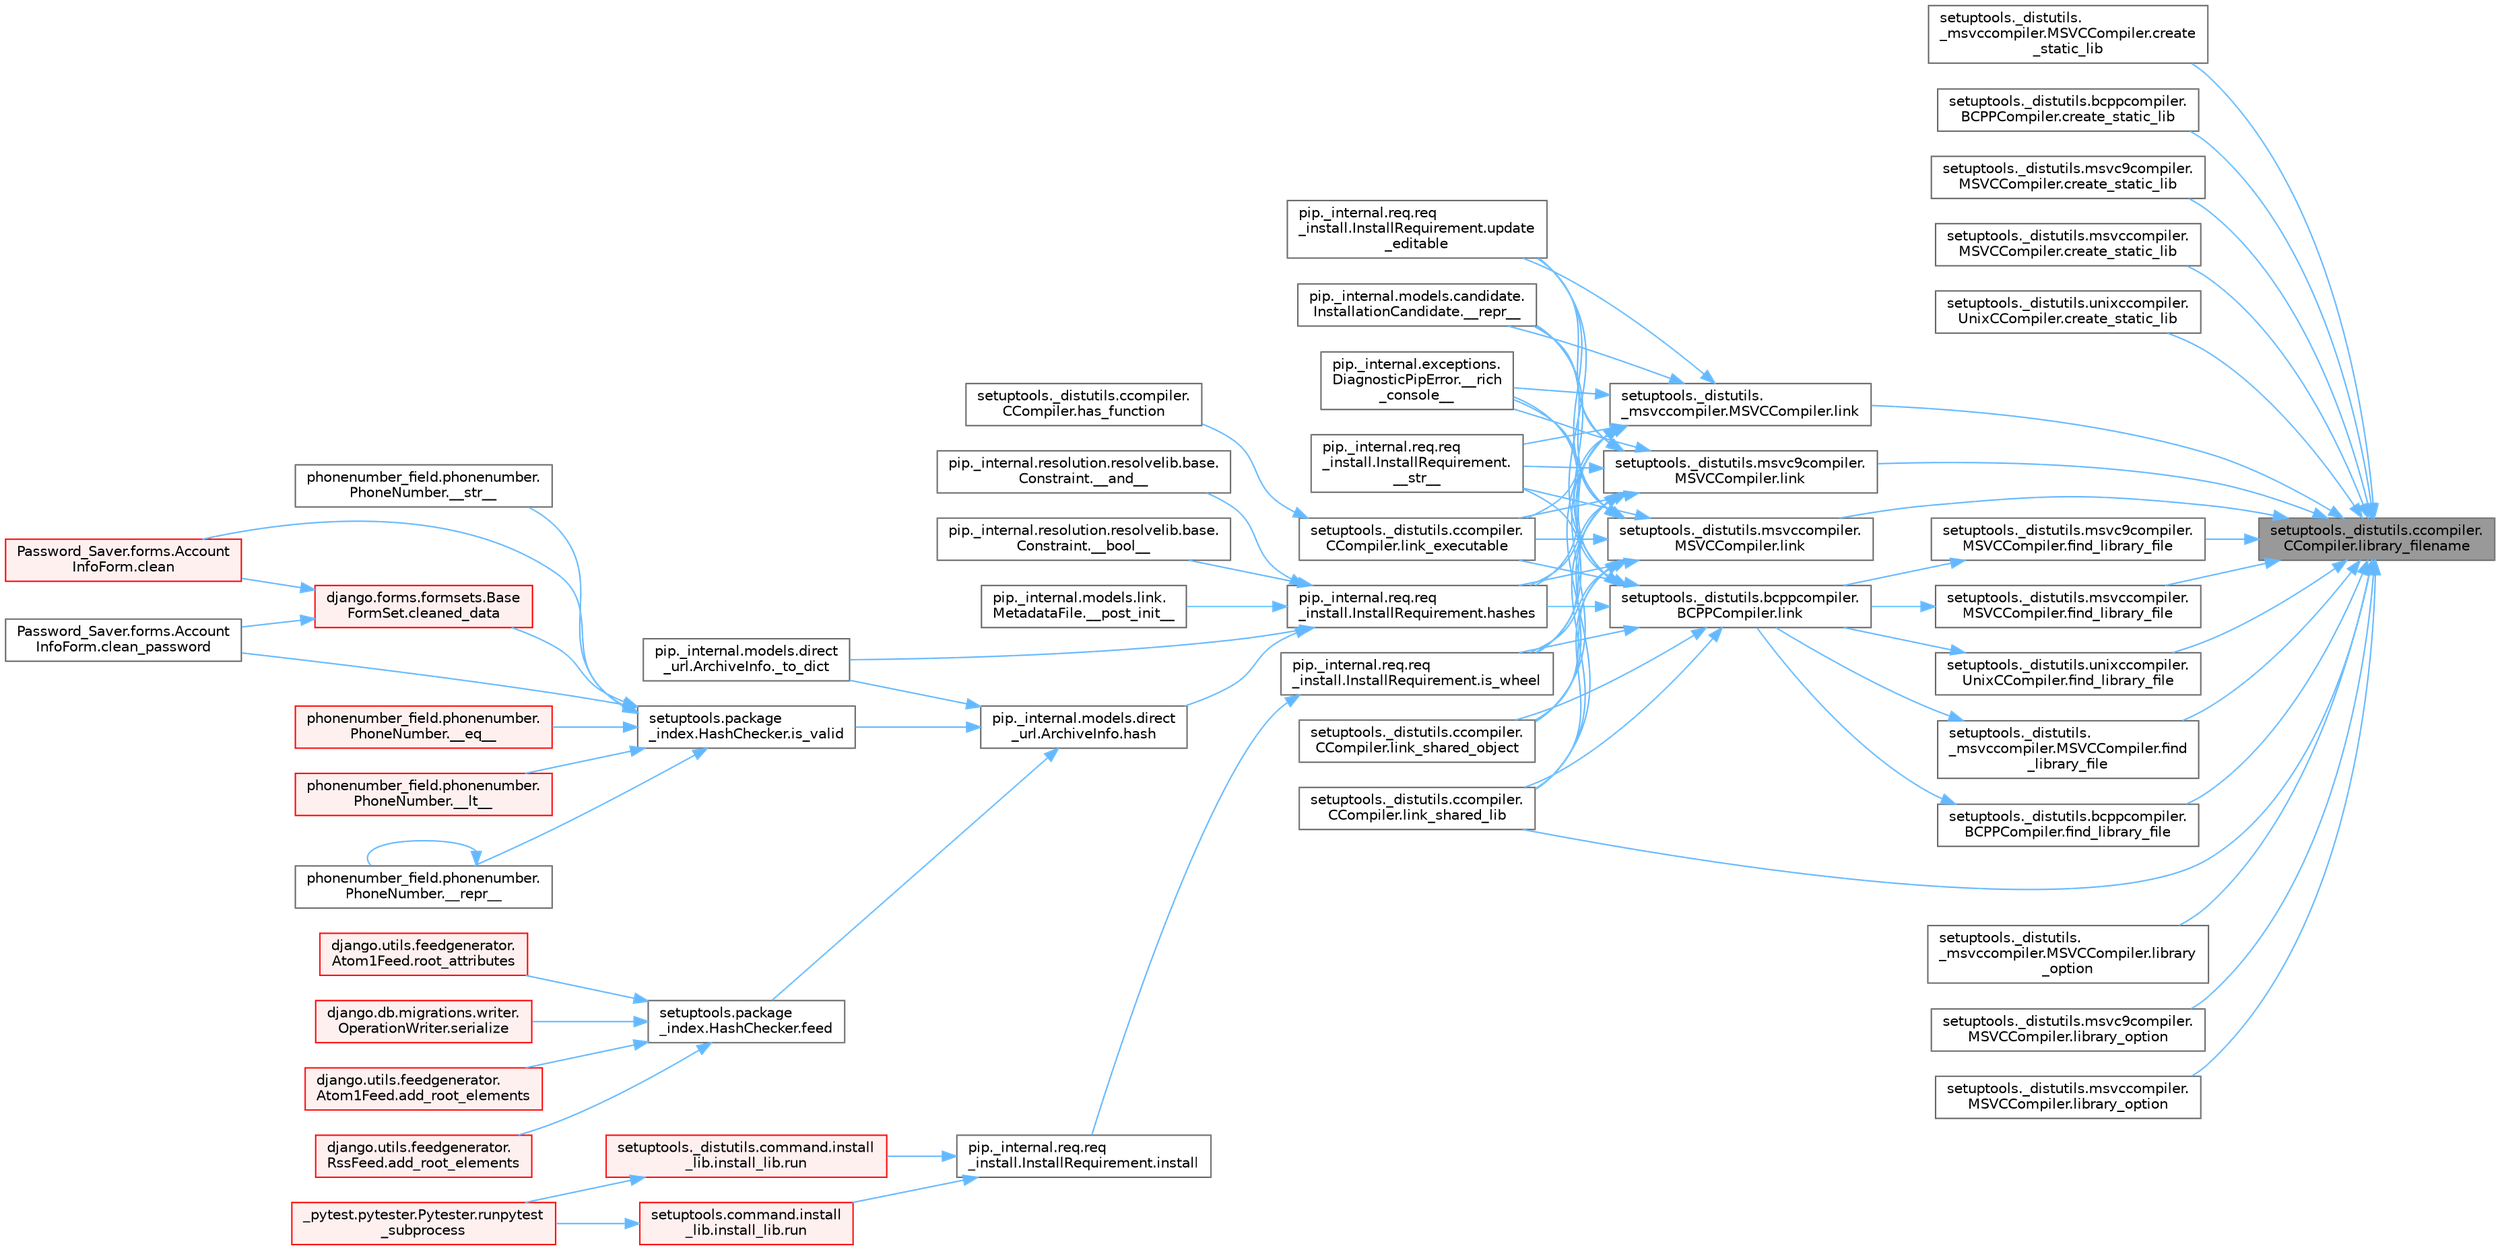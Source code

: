 digraph "setuptools._distutils.ccompiler.CCompiler.library_filename"
{
 // LATEX_PDF_SIZE
  bgcolor="transparent";
  edge [fontname=Helvetica,fontsize=10,labelfontname=Helvetica,labelfontsize=10];
  node [fontname=Helvetica,fontsize=10,shape=box,height=0.2,width=0.4];
  rankdir="RL";
  Node1 [id="Node000001",label="setuptools._distutils.ccompiler.\lCCompiler.library_filename",height=0.2,width=0.4,color="gray40", fillcolor="grey60", style="filled", fontcolor="black",tooltip=" "];
  Node1 -> Node2 [id="edge1_Node000001_Node000002",dir="back",color="steelblue1",style="solid",tooltip=" "];
  Node2 [id="Node000002",label="setuptools._distutils.\l_msvccompiler.MSVCCompiler.create\l_static_lib",height=0.2,width=0.4,color="grey40", fillcolor="white", style="filled",URL="$classsetuptools_1_1__distutils_1_1__msvccompiler_1_1_m_s_v_c_compiler.html#ae04525e6f7fa5d4367174897343b46a8",tooltip=" "];
  Node1 -> Node3 [id="edge2_Node000001_Node000003",dir="back",color="steelblue1",style="solid",tooltip=" "];
  Node3 [id="Node000003",label="setuptools._distutils.bcppcompiler.\lBCPPCompiler.create_static_lib",height=0.2,width=0.4,color="grey40", fillcolor="white", style="filled",URL="$classsetuptools_1_1__distutils_1_1bcppcompiler_1_1_b_c_p_p_compiler.html#a873b19ffe759cd975c99a0a1fee7d59b",tooltip=" "];
  Node1 -> Node4 [id="edge3_Node000001_Node000004",dir="back",color="steelblue1",style="solid",tooltip=" "];
  Node4 [id="Node000004",label="setuptools._distutils.msvc9compiler.\lMSVCCompiler.create_static_lib",height=0.2,width=0.4,color="grey40", fillcolor="white", style="filled",URL="$classsetuptools_1_1__distutils_1_1msvc9compiler_1_1_m_s_v_c_compiler.html#ac17cc8956aa2747a4dcf61e7bc8cffe2",tooltip=" "];
  Node1 -> Node5 [id="edge4_Node000001_Node000005",dir="back",color="steelblue1",style="solid",tooltip=" "];
  Node5 [id="Node000005",label="setuptools._distutils.msvccompiler.\lMSVCCompiler.create_static_lib",height=0.2,width=0.4,color="grey40", fillcolor="white", style="filled",URL="$classsetuptools_1_1__distutils_1_1msvccompiler_1_1_m_s_v_c_compiler.html#ad83a7cd8231307ea7189e8344bfd98bf",tooltip=" "];
  Node1 -> Node6 [id="edge5_Node000001_Node000006",dir="back",color="steelblue1",style="solid",tooltip=" "];
  Node6 [id="Node000006",label="setuptools._distutils.unixccompiler.\lUnixCCompiler.create_static_lib",height=0.2,width=0.4,color="grey40", fillcolor="white", style="filled",URL="$classsetuptools_1_1__distutils_1_1unixccompiler_1_1_unix_c_compiler.html#a0ba22327abb7825739432e0a60737090",tooltip=" "];
  Node1 -> Node7 [id="edge6_Node000001_Node000007",dir="back",color="steelblue1",style="solid",tooltip=" "];
  Node7 [id="Node000007",label="setuptools._distutils.\l_msvccompiler.MSVCCompiler.find\l_library_file",height=0.2,width=0.4,color="grey40", fillcolor="white", style="filled",URL="$classsetuptools_1_1__distutils_1_1__msvccompiler_1_1_m_s_v_c_compiler.html#a4750f5c6d65e2683d1bf8a7ada38920b",tooltip=" "];
  Node7 -> Node8 [id="edge7_Node000007_Node000008",dir="back",color="steelblue1",style="solid",tooltip=" "];
  Node8 [id="Node000008",label="setuptools._distutils.bcppcompiler.\lBCPPCompiler.link",height=0.2,width=0.4,color="grey40", fillcolor="white", style="filled",URL="$classsetuptools_1_1__distutils_1_1bcppcompiler_1_1_b_c_p_p_compiler.html#a9207773d36ecabdd197469c6dcff5e41",tooltip=" "];
  Node8 -> Node9 [id="edge8_Node000008_Node000009",dir="back",color="steelblue1",style="solid",tooltip=" "];
  Node9 [id="Node000009",label="pip._internal.models.candidate.\lInstallationCandidate.__repr__",height=0.2,width=0.4,color="grey40", fillcolor="white", style="filled",URL="$classpip_1_1__internal_1_1models_1_1candidate_1_1_installation_candidate.html#a49ee1c1d2c89b1877a103e615b0b1d0b",tooltip=" "];
  Node8 -> Node10 [id="edge9_Node000008_Node000010",dir="back",color="steelblue1",style="solid",tooltip=" "];
  Node10 [id="Node000010",label="pip._internal.exceptions.\lDiagnosticPipError.__rich\l_console__",height=0.2,width=0.4,color="grey40", fillcolor="white", style="filled",URL="$classpip_1_1__internal_1_1exceptions_1_1_diagnostic_pip_error.html#ae53a5c1fbcdadc8c58ac65565862d7a7",tooltip=" "];
  Node8 -> Node11 [id="edge10_Node000008_Node000011",dir="back",color="steelblue1",style="solid",tooltip=" "];
  Node11 [id="Node000011",label="pip._internal.req.req\l_install.InstallRequirement.\l__str__",height=0.2,width=0.4,color="grey40", fillcolor="white", style="filled",URL="$classpip_1_1__internal_1_1req_1_1req__install_1_1_install_requirement.html#a837c246def32f68224a9bdf67f3371e8",tooltip=" "];
  Node8 -> Node12 [id="edge11_Node000008_Node000012",dir="back",color="steelblue1",style="solid",tooltip=" "];
  Node12 [id="Node000012",label="pip._internal.req.req\l_install.InstallRequirement.hashes",height=0.2,width=0.4,color="grey40", fillcolor="white", style="filled",URL="$classpip_1_1__internal_1_1req_1_1req__install_1_1_install_requirement.html#acf56120e2e7c5046433147b7b496f74a",tooltip=" "];
  Node12 -> Node13 [id="edge12_Node000012_Node000013",dir="back",color="steelblue1",style="solid",tooltip=" "];
  Node13 [id="Node000013",label="pip._internal.resolution.resolvelib.base.\lConstraint.__and__",height=0.2,width=0.4,color="grey40", fillcolor="white", style="filled",URL="$classpip_1_1__internal_1_1resolution_1_1resolvelib_1_1base_1_1_constraint.html#a6a014a615d01e4823837a933a1e10cd8",tooltip=" "];
  Node12 -> Node14 [id="edge13_Node000012_Node000014",dir="back",color="steelblue1",style="solid",tooltip=" "];
  Node14 [id="Node000014",label="pip._internal.resolution.resolvelib.base.\lConstraint.__bool__",height=0.2,width=0.4,color="grey40", fillcolor="white", style="filled",URL="$classpip_1_1__internal_1_1resolution_1_1resolvelib_1_1base_1_1_constraint.html#aa151e2f58ee25c81c0cf99eeea9961a3",tooltip=" "];
  Node12 -> Node15 [id="edge14_Node000012_Node000015",dir="back",color="steelblue1",style="solid",tooltip=" "];
  Node15 [id="Node000015",label="pip._internal.models.link.\lMetadataFile.__post_init__",height=0.2,width=0.4,color="grey40", fillcolor="white", style="filled",URL="$classpip_1_1__internal_1_1models_1_1link_1_1_metadata_file.html#a333d77e50eebbeaecb3de74832c93acb",tooltip=" "];
  Node12 -> Node16 [id="edge15_Node000012_Node000016",dir="back",color="steelblue1",style="solid",tooltip=" "];
  Node16 [id="Node000016",label="pip._internal.models.direct\l_url.ArchiveInfo._to_dict",height=0.2,width=0.4,color="grey40", fillcolor="white", style="filled",URL="$classpip_1_1__internal_1_1models_1_1direct__url_1_1_archive_info.html#a82995fa288f407da7d68e9cdc5d241ea",tooltip=" "];
  Node12 -> Node17 [id="edge16_Node000012_Node000017",dir="back",color="steelblue1",style="solid",tooltip=" "];
  Node17 [id="Node000017",label="pip._internal.models.direct\l_url.ArchiveInfo.hash",height=0.2,width=0.4,color="grey40", fillcolor="white", style="filled",URL="$classpip_1_1__internal_1_1models_1_1direct__url_1_1_archive_info.html#a57b11be2643e2f72c5d69051ce2157c8",tooltip=" "];
  Node17 -> Node16 [id="edge17_Node000017_Node000016",dir="back",color="steelblue1",style="solid",tooltip=" "];
  Node17 -> Node18 [id="edge18_Node000017_Node000018",dir="back",color="steelblue1",style="solid",tooltip=" "];
  Node18 [id="Node000018",label="setuptools.package\l_index.HashChecker.feed",height=0.2,width=0.4,color="grey40", fillcolor="white", style="filled",URL="$classsetuptools_1_1package__index_1_1_hash_checker.html#a3ec99380a94d03eec3c5f5dae02233be",tooltip=" "];
  Node18 -> Node19 [id="edge19_Node000018_Node000019",dir="back",color="steelblue1",style="solid",tooltip=" "];
  Node19 [id="Node000019",label="django.utils.feedgenerator.\lAtom1Feed.add_root_elements",height=0.2,width=0.4,color="red", fillcolor="#FFF0F0", style="filled",URL="$classdjango_1_1utils_1_1feedgenerator_1_1_atom1_feed.html#a3f861beae65b2c1d07d6192175be850e",tooltip=" "];
  Node18 -> Node1730 [id="edge20_Node000018_Node001730",dir="back",color="steelblue1",style="solid",tooltip=" "];
  Node1730 [id="Node001730",label="django.utils.feedgenerator.\lRssFeed.add_root_elements",height=0.2,width=0.4,color="red", fillcolor="#FFF0F0", style="filled",URL="$classdjango_1_1utils_1_1feedgenerator_1_1_rss_feed.html#afe28a1e8efc5fc065f74b4277a43663e",tooltip=" "];
  Node18 -> Node1732 [id="edge21_Node000018_Node001732",dir="back",color="steelblue1",style="solid",tooltip=" "];
  Node1732 [id="Node001732",label="django.utils.feedgenerator.\lAtom1Feed.root_attributes",height=0.2,width=0.4,color="red", fillcolor="#FFF0F0", style="filled",URL="$classdjango_1_1utils_1_1feedgenerator_1_1_atom1_feed.html#a8ea06279a106db871795893125306409",tooltip=" "];
  Node18 -> Node1001 [id="edge22_Node000018_Node001001",dir="back",color="steelblue1",style="solid",tooltip=" "];
  Node1001 [id="Node001001",label="django.db.migrations.writer.\lOperationWriter.serialize",height=0.2,width=0.4,color="red", fillcolor="#FFF0F0", style="filled",URL="$classdjango_1_1db_1_1migrations_1_1writer_1_1_operation_writer.html#a866e8d13e1c54a35d74e9a6b0383b2f8",tooltip=" "];
  Node17 -> Node3180 [id="edge23_Node000017_Node003180",dir="back",color="steelblue1",style="solid",tooltip=" "];
  Node3180 [id="Node003180",label="setuptools.package\l_index.HashChecker.is_valid",height=0.2,width=0.4,color="grey40", fillcolor="white", style="filled",URL="$classsetuptools_1_1package__index_1_1_hash_checker.html#adaab57af90d7d0a3b5aa4e6d0449aef5",tooltip=" "];
  Node3180 -> Node1745 [id="edge24_Node003180_Node001745",dir="back",color="steelblue1",style="solid",tooltip=" "];
  Node1745 [id="Node001745",label="phonenumber_field.phonenumber.\lPhoneNumber.__eq__",height=0.2,width=0.4,color="red", fillcolor="#FFF0F0", style="filled",URL="$classphonenumber__field_1_1phonenumber_1_1_phone_number.html#a999c32cd1bfa2dd5c7df70781b09c68b",tooltip=" "];
  Node3180 -> Node1746 [id="edge25_Node003180_Node001746",dir="back",color="steelblue1",style="solid",tooltip=" "];
  Node1746 [id="Node001746",label="phonenumber_field.phonenumber.\lPhoneNumber.__lt__",height=0.2,width=0.4,color="red", fillcolor="#FFF0F0", style="filled",URL="$classphonenumber__field_1_1phonenumber_1_1_phone_number.html#ab94d02fbeda1355644c6c1b3d6f3d9ba",tooltip=" "];
  Node3180 -> Node1747 [id="edge26_Node003180_Node001747",dir="back",color="steelblue1",style="solid",tooltip=" "];
  Node1747 [id="Node001747",label="phonenumber_field.phonenumber.\lPhoneNumber.__repr__",height=0.2,width=0.4,color="grey40", fillcolor="white", style="filled",URL="$classphonenumber__field_1_1phonenumber_1_1_phone_number.html#a5420c965a5ecfad87cb6bce245cd91a5",tooltip=" "];
  Node1747 -> Node1747 [id="edge27_Node001747_Node001747",dir="back",color="steelblue1",style="solid",tooltip=" "];
  Node3180 -> Node1748 [id="edge28_Node003180_Node001748",dir="back",color="steelblue1",style="solid",tooltip=" "];
  Node1748 [id="Node001748",label="phonenumber_field.phonenumber.\lPhoneNumber.__str__",height=0.2,width=0.4,color="grey40", fillcolor="white", style="filled",URL="$classphonenumber__field_1_1phonenumber_1_1_phone_number.html#a773f55fba29310ea2218e4bbca83ba6d",tooltip=" "];
  Node3180 -> Node1749 [id="edge29_Node003180_Node001749",dir="back",color="steelblue1",style="solid",tooltip=" "];
  Node1749 [id="Node001749",label="Password_Saver.forms.Account\lInfoForm.clean",height=0.2,width=0.4,color="red", fillcolor="#FFF0F0", style="filled",URL="$class_password___saver_1_1forms_1_1_account_info_form.html#a89126d6030ebafc64c8aeeb352113c54",tooltip=" "];
  Node3180 -> Node1750 [id="edge30_Node003180_Node001750",dir="back",color="steelblue1",style="solid",tooltip=" "];
  Node1750 [id="Node001750",label="Password_Saver.forms.Account\lInfoForm.clean_password",height=0.2,width=0.4,color="grey40", fillcolor="white", style="filled",URL="$class_password___saver_1_1forms_1_1_account_info_form.html#a6397d8e90a910bed34ed0ebcf5f74a4e",tooltip=" "];
  Node3180 -> Node263 [id="edge31_Node003180_Node000263",dir="back",color="steelblue1",style="solid",tooltip=" "];
  Node263 [id="Node000263",label="django.forms.formsets.Base\lFormSet.cleaned_data",height=0.2,width=0.4,color="red", fillcolor="#FFF0F0", style="filled",URL="$classdjango_1_1forms_1_1formsets_1_1_base_form_set.html#ae51d85dd3faa160668adba372c4e87f7",tooltip=" "];
  Node263 -> Node1749 [id="edge32_Node000263_Node001749",dir="back",color="steelblue1",style="solid",tooltip=" "];
  Node263 -> Node1750 [id="edge33_Node000263_Node001750",dir="back",color="steelblue1",style="solid",tooltip=" "];
  Node8 -> Node85 [id="edge34_Node000008_Node000085",dir="back",color="steelblue1",style="solid",tooltip=" "];
  Node85 [id="Node000085",label="pip._internal.req.req\l_install.InstallRequirement.is_wheel",height=0.2,width=0.4,color="grey40", fillcolor="white", style="filled",URL="$classpip_1_1__internal_1_1req_1_1req__install_1_1_install_requirement.html#a96a0dcbdfe1836b1f995bbd2bed7a64a",tooltip=" "];
  Node85 -> Node86 [id="edge35_Node000085_Node000086",dir="back",color="steelblue1",style="solid",tooltip=" "];
  Node86 [id="Node000086",label="pip._internal.req.req\l_install.InstallRequirement.install",height=0.2,width=0.4,color="grey40", fillcolor="white", style="filled",URL="$classpip_1_1__internal_1_1req_1_1req__install_1_1_install_requirement.html#a318000d0045df8d4eb514dc87b6a366f",tooltip=" "];
  Node86 -> Node87 [id="edge36_Node000086_Node000087",dir="back",color="steelblue1",style="solid",tooltip=" "];
  Node87 [id="Node000087",label="setuptools._distutils.command.install\l_lib.install_lib.run",height=0.2,width=0.4,color="red", fillcolor="#FFF0F0", style="filled",URL="$classsetuptools_1_1__distutils_1_1command_1_1install__lib_1_1install__lib.html#aedc0eea27e626a25be51489b2cc77c40",tooltip=" "];
  Node87 -> Node69 [id="edge37_Node000087_Node000069",dir="back",color="steelblue1",style="solid",tooltip=" "];
  Node69 [id="Node000069",label="_pytest.pytester.Pytester.runpytest\l_subprocess",height=0.2,width=0.4,color="red", fillcolor="#FFF0F0", style="filled",URL="$class__pytest_1_1pytester_1_1_pytester.html#a59323c6d6a1469a1206f1c0b8fce99c9",tooltip=" "];
  Node86 -> Node88 [id="edge38_Node000086_Node000088",dir="back",color="steelblue1",style="solid",tooltip=" "];
  Node88 [id="Node000088",label="setuptools.command.install\l_lib.install_lib.run",height=0.2,width=0.4,color="red", fillcolor="#FFF0F0", style="filled",URL="$classsetuptools_1_1command_1_1install__lib_1_1install__lib.html#a50c62121b7ed69229e4cf2d331ff5fa3",tooltip=" "];
  Node88 -> Node69 [id="edge39_Node000088_Node000069",dir="back",color="steelblue1",style="solid",tooltip=" "];
  Node8 -> Node89 [id="edge40_Node000008_Node000089",dir="back",color="steelblue1",style="solid",tooltip=" "];
  Node89 [id="Node000089",label="setuptools._distutils.ccompiler.\lCCompiler.link_executable",height=0.2,width=0.4,color="grey40", fillcolor="white", style="filled",URL="$classsetuptools_1_1__distutils_1_1ccompiler_1_1_c_compiler.html#a7304f11cc32fac2f8c39932128e42fb0",tooltip=" "];
  Node89 -> Node90 [id="edge41_Node000089_Node000090",dir="back",color="steelblue1",style="solid",tooltip=" "];
  Node90 [id="Node000090",label="setuptools._distutils.ccompiler.\lCCompiler.has_function",height=0.2,width=0.4,color="grey40", fillcolor="white", style="filled",URL="$classsetuptools_1_1__distutils_1_1ccompiler_1_1_c_compiler.html#a095ee5df0f2e6a387621f10c17949738",tooltip=" "];
  Node8 -> Node91 [id="edge42_Node000008_Node000091",dir="back",color="steelblue1",style="solid",tooltip=" "];
  Node91 [id="Node000091",label="setuptools._distutils.ccompiler.\lCCompiler.link_shared_lib",height=0.2,width=0.4,color="grey40", fillcolor="white", style="filled",URL="$classsetuptools_1_1__distutils_1_1ccompiler_1_1_c_compiler.html#a6b3ac860646728c62f543f13a0b53887",tooltip=" "];
  Node8 -> Node92 [id="edge43_Node000008_Node000092",dir="back",color="steelblue1",style="solid",tooltip=" "];
  Node92 [id="Node000092",label="setuptools._distutils.ccompiler.\lCCompiler.link_shared_object",height=0.2,width=0.4,color="grey40", fillcolor="white", style="filled",URL="$classsetuptools_1_1__distutils_1_1ccompiler_1_1_c_compiler.html#a4ac0db2684041f9f4cfb641037b0ba4d",tooltip=" "];
  Node8 -> Node93 [id="edge44_Node000008_Node000093",dir="back",color="steelblue1",style="solid",tooltip=" "];
  Node93 [id="Node000093",label="pip._internal.req.req\l_install.InstallRequirement.update\l_editable",height=0.2,width=0.4,color="grey40", fillcolor="white", style="filled",URL="$classpip_1_1__internal_1_1req_1_1req__install_1_1_install_requirement.html#a138ffc98065172cbd29af90e6cd25871",tooltip=" "];
  Node1 -> Node3181 [id="edge45_Node000001_Node003181",dir="back",color="steelblue1",style="solid",tooltip=" "];
  Node3181 [id="Node003181",label="setuptools._distutils.bcppcompiler.\lBCPPCompiler.find_library_file",height=0.2,width=0.4,color="grey40", fillcolor="white", style="filled",URL="$classsetuptools_1_1__distutils_1_1bcppcompiler_1_1_b_c_p_p_compiler.html#a635334e46916190285839b803ba1787c",tooltip=" "];
  Node3181 -> Node8 [id="edge46_Node003181_Node000008",dir="back",color="steelblue1",style="solid",tooltip=" "];
  Node1 -> Node3182 [id="edge47_Node000001_Node003182",dir="back",color="steelblue1",style="solid",tooltip=" "];
  Node3182 [id="Node003182",label="setuptools._distutils.msvc9compiler.\lMSVCCompiler.find_library_file",height=0.2,width=0.4,color="grey40", fillcolor="white", style="filled",URL="$classsetuptools_1_1__distutils_1_1msvc9compiler_1_1_m_s_v_c_compiler.html#aec331991bd0bf1b37b7ce810f7fc4b19",tooltip=" "];
  Node3182 -> Node8 [id="edge48_Node003182_Node000008",dir="back",color="steelblue1",style="solid",tooltip=" "];
  Node1 -> Node3183 [id="edge49_Node000001_Node003183",dir="back",color="steelblue1",style="solid",tooltip=" "];
  Node3183 [id="Node003183",label="setuptools._distutils.msvccompiler.\lMSVCCompiler.find_library_file",height=0.2,width=0.4,color="grey40", fillcolor="white", style="filled",URL="$classsetuptools_1_1__distutils_1_1msvccompiler_1_1_m_s_v_c_compiler.html#a0724084f614ff956445268be24b2e0d5",tooltip=" "];
  Node3183 -> Node8 [id="edge50_Node003183_Node000008",dir="back",color="steelblue1",style="solid",tooltip=" "];
  Node1 -> Node3184 [id="edge51_Node000001_Node003184",dir="back",color="steelblue1",style="solid",tooltip=" "];
  Node3184 [id="Node003184",label="setuptools._distutils.unixccompiler.\lUnixCCompiler.find_library_file",height=0.2,width=0.4,color="grey40", fillcolor="white", style="filled",URL="$classsetuptools_1_1__distutils_1_1unixccompiler_1_1_unix_c_compiler.html#a1deb6fd711d4b115d02520bab1ec3e0c",tooltip=" "];
  Node3184 -> Node8 [id="edge52_Node003184_Node000008",dir="back",color="steelblue1",style="solid",tooltip=" "];
  Node1 -> Node3185 [id="edge53_Node000001_Node003185",dir="back",color="steelblue1",style="solid",tooltip=" "];
  Node3185 [id="Node003185",label="setuptools._distutils.\l_msvccompiler.MSVCCompiler.library\l_option",height=0.2,width=0.4,color="grey40", fillcolor="white", style="filled",URL="$classsetuptools_1_1__distutils_1_1__msvccompiler_1_1_m_s_v_c_compiler.html#a3f370edc868d09d0cfdca2faab503d3a",tooltip=" "];
  Node1 -> Node3186 [id="edge54_Node000001_Node003186",dir="back",color="steelblue1",style="solid",tooltip=" "];
  Node3186 [id="Node003186",label="setuptools._distutils.msvc9compiler.\lMSVCCompiler.library_option",height=0.2,width=0.4,color="grey40", fillcolor="white", style="filled",URL="$classsetuptools_1_1__distutils_1_1msvc9compiler_1_1_m_s_v_c_compiler.html#ae67300996893bfc1bb20dce8c17fdeb5",tooltip=" "];
  Node1 -> Node3187 [id="edge55_Node000001_Node003187",dir="back",color="steelblue1",style="solid",tooltip=" "];
  Node3187 [id="Node003187",label="setuptools._distutils.msvccompiler.\lMSVCCompiler.library_option",height=0.2,width=0.4,color="grey40", fillcolor="white", style="filled",URL="$classsetuptools_1_1__distutils_1_1msvccompiler_1_1_m_s_v_c_compiler.html#a7678cb91f6435140cd4767b5f0edbf48",tooltip=" "];
  Node1 -> Node1656 [id="edge56_Node000001_Node001656",dir="back",color="steelblue1",style="solid",tooltip=" "];
  Node1656 [id="Node001656",label="setuptools._distutils.\l_msvccompiler.MSVCCompiler.link",height=0.2,width=0.4,color="grey40", fillcolor="white", style="filled",URL="$classsetuptools_1_1__distutils_1_1__msvccompiler_1_1_m_s_v_c_compiler.html#aefba9a19cc1d7316a3755f96f4def5f7",tooltip=" "];
  Node1656 -> Node9 [id="edge57_Node001656_Node000009",dir="back",color="steelblue1",style="solid",tooltip=" "];
  Node1656 -> Node10 [id="edge58_Node001656_Node000010",dir="back",color="steelblue1",style="solid",tooltip=" "];
  Node1656 -> Node11 [id="edge59_Node001656_Node000011",dir="back",color="steelblue1",style="solid",tooltip=" "];
  Node1656 -> Node12 [id="edge60_Node001656_Node000012",dir="back",color="steelblue1",style="solid",tooltip=" "];
  Node1656 -> Node85 [id="edge61_Node001656_Node000085",dir="back",color="steelblue1",style="solid",tooltip=" "];
  Node1656 -> Node89 [id="edge62_Node001656_Node000089",dir="back",color="steelblue1",style="solid",tooltip=" "];
  Node1656 -> Node91 [id="edge63_Node001656_Node000091",dir="back",color="steelblue1",style="solid",tooltip=" "];
  Node1656 -> Node92 [id="edge64_Node001656_Node000092",dir="back",color="steelblue1",style="solid",tooltip=" "];
  Node1656 -> Node93 [id="edge65_Node001656_Node000093",dir="back",color="steelblue1",style="solid",tooltip=" "];
  Node1 -> Node1657 [id="edge66_Node000001_Node001657",dir="back",color="steelblue1",style="solid",tooltip=" "];
  Node1657 [id="Node001657",label="setuptools._distutils.msvc9compiler.\lMSVCCompiler.link",height=0.2,width=0.4,color="grey40", fillcolor="white", style="filled",URL="$classsetuptools_1_1__distutils_1_1msvc9compiler_1_1_m_s_v_c_compiler.html#a0c96b6aa97f0cccac88db8bc4220274f",tooltip=" "];
  Node1657 -> Node9 [id="edge67_Node001657_Node000009",dir="back",color="steelblue1",style="solid",tooltip=" "];
  Node1657 -> Node10 [id="edge68_Node001657_Node000010",dir="back",color="steelblue1",style="solid",tooltip=" "];
  Node1657 -> Node11 [id="edge69_Node001657_Node000011",dir="back",color="steelblue1",style="solid",tooltip=" "];
  Node1657 -> Node12 [id="edge70_Node001657_Node000012",dir="back",color="steelblue1",style="solid",tooltip=" "];
  Node1657 -> Node85 [id="edge71_Node001657_Node000085",dir="back",color="steelblue1",style="solid",tooltip=" "];
  Node1657 -> Node89 [id="edge72_Node001657_Node000089",dir="back",color="steelblue1",style="solid",tooltip=" "];
  Node1657 -> Node91 [id="edge73_Node001657_Node000091",dir="back",color="steelblue1",style="solid",tooltip=" "];
  Node1657 -> Node92 [id="edge74_Node001657_Node000092",dir="back",color="steelblue1",style="solid",tooltip=" "];
  Node1657 -> Node93 [id="edge75_Node001657_Node000093",dir="back",color="steelblue1",style="solid",tooltip=" "];
  Node1 -> Node1658 [id="edge76_Node000001_Node001658",dir="back",color="steelblue1",style="solid",tooltip=" "];
  Node1658 [id="Node001658",label="setuptools._distutils.msvccompiler.\lMSVCCompiler.link",height=0.2,width=0.4,color="grey40", fillcolor="white", style="filled",URL="$classsetuptools_1_1__distutils_1_1msvccompiler_1_1_m_s_v_c_compiler.html#a99e371debe387deabeae0b75e3b70af5",tooltip=" "];
  Node1658 -> Node9 [id="edge77_Node001658_Node000009",dir="back",color="steelblue1",style="solid",tooltip=" "];
  Node1658 -> Node10 [id="edge78_Node001658_Node000010",dir="back",color="steelblue1",style="solid",tooltip=" "];
  Node1658 -> Node11 [id="edge79_Node001658_Node000011",dir="back",color="steelblue1",style="solid",tooltip=" "];
  Node1658 -> Node12 [id="edge80_Node001658_Node000012",dir="back",color="steelblue1",style="solid",tooltip=" "];
  Node1658 -> Node85 [id="edge81_Node001658_Node000085",dir="back",color="steelblue1",style="solid",tooltip=" "];
  Node1658 -> Node89 [id="edge82_Node001658_Node000089",dir="back",color="steelblue1",style="solid",tooltip=" "];
  Node1658 -> Node91 [id="edge83_Node001658_Node000091",dir="back",color="steelblue1",style="solid",tooltip=" "];
  Node1658 -> Node92 [id="edge84_Node001658_Node000092",dir="back",color="steelblue1",style="solid",tooltip=" "];
  Node1658 -> Node93 [id="edge85_Node001658_Node000093",dir="back",color="steelblue1",style="solid",tooltip=" "];
  Node1 -> Node91 [id="edge86_Node000001_Node000091",dir="back",color="steelblue1",style="solid",tooltip=" "];
}
